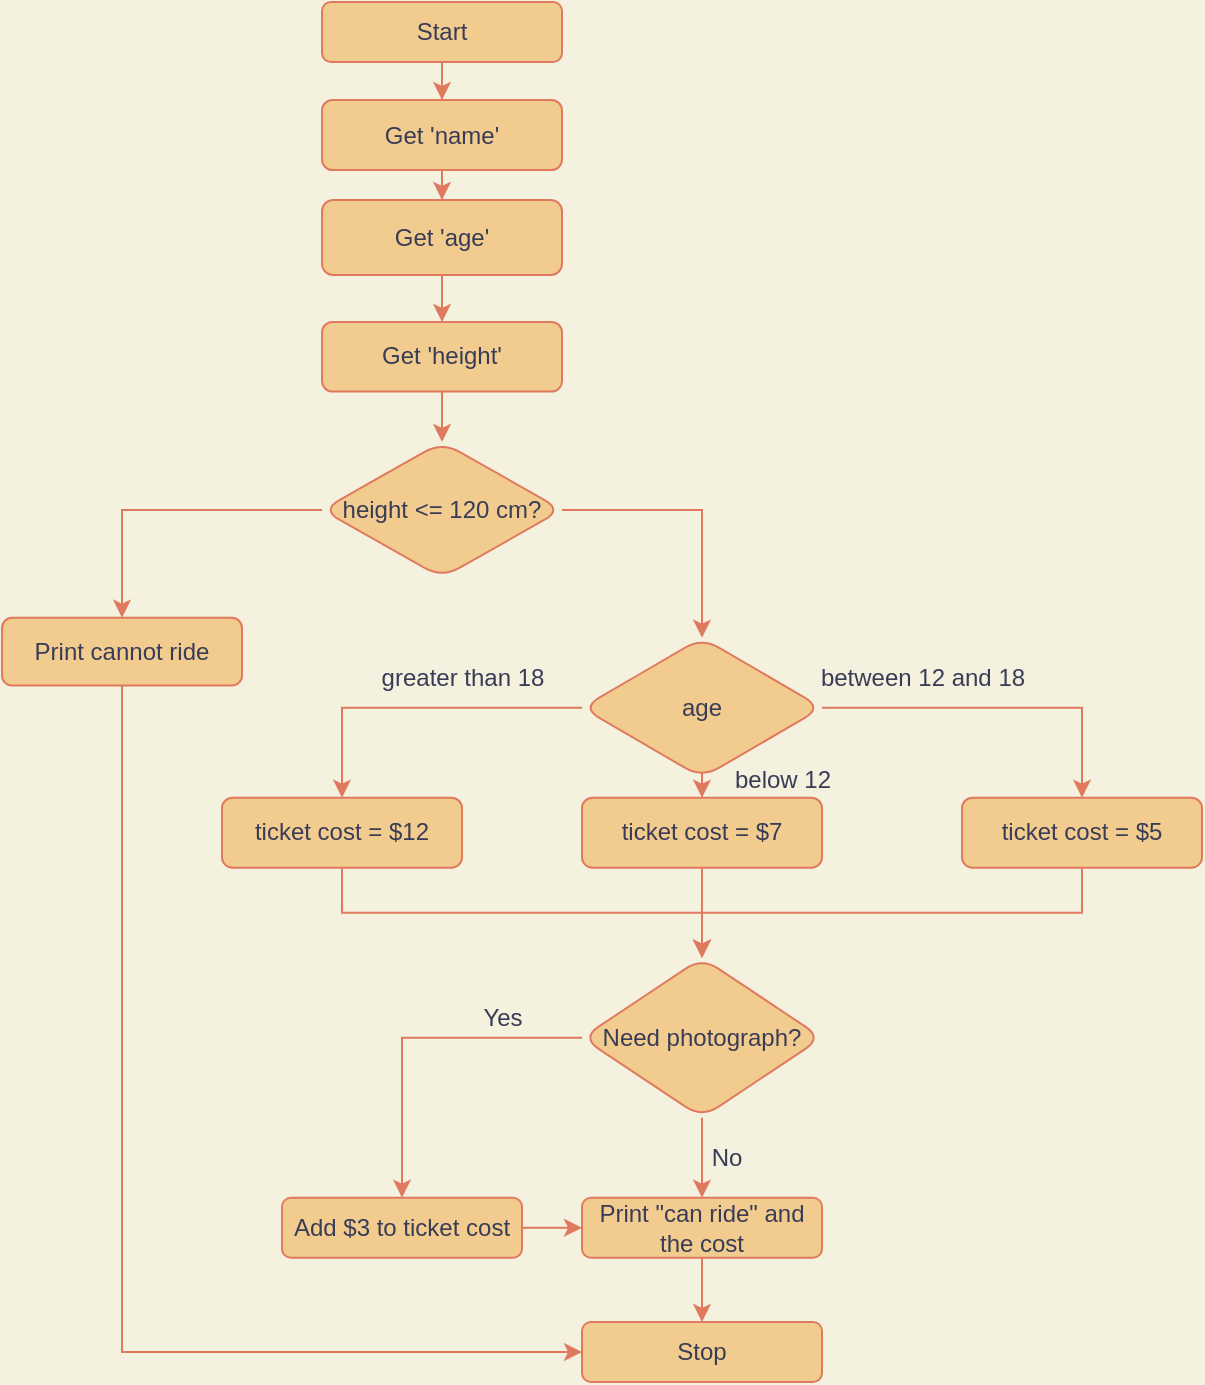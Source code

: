 <mxfile version="20.6.1" type="device"><diagram id="p8jVWCvcy2z5SEv1Zveb" name="Page-1"><mxGraphModel dx="1643" dy="777" grid="1" gridSize="10" guides="1" tooltips="1" connect="1" arrows="1" fold="1" page="1" pageScale="1" pageWidth="1100" pageHeight="850" background="#F4F1DE" math="0" shadow="0"><root><mxCell id="0"/><mxCell id="1" parent="0"/><mxCell id="O9eT3qfvMnzssSp4jbBI-5" value="" style="edgeStyle=orthogonalEdgeStyle;rounded=0;orthogonalLoop=1;jettySize=auto;html=1;strokeColor=#E07A5F;fontColor=#393C56;fillColor=#F2CC8F;" parent="1" source="O9eT3qfvMnzssSp4jbBI-1" target="O9eT3qfvMnzssSp4jbBI-4" edge="1"><mxGeometry relative="1" as="geometry"/></mxCell><mxCell id="O9eT3qfvMnzssSp4jbBI-1" value="Start" style="rounded=1;whiteSpace=wrap;html=1;strokeColor=#E07A5F;fontColor=#393C56;fillColor=#F2CC8F;" parent="1" vertex="1"><mxGeometry x="370" y="80" width="120" height="30" as="geometry"/></mxCell><mxCell id="O9eT3qfvMnzssSp4jbBI-7" value="" style="edgeStyle=orthogonalEdgeStyle;rounded=0;orthogonalLoop=1;jettySize=auto;html=1;strokeColor=#E07A5F;fontColor=#393C56;fillColor=#F2CC8F;" parent="1" source="O9eT3qfvMnzssSp4jbBI-4" target="O9eT3qfvMnzssSp4jbBI-6" edge="1"><mxGeometry relative="1" as="geometry"/></mxCell><mxCell id="O9eT3qfvMnzssSp4jbBI-4" value="Get 'name'" style="whiteSpace=wrap;html=1;fillColor=#F2CC8F;strokeColor=#E07A5F;fontColor=#393C56;rounded=1;" parent="1" vertex="1"><mxGeometry x="370" y="129" width="120" height="35" as="geometry"/></mxCell><mxCell id="O9eT3qfvMnzssSp4jbBI-9" value="" style="edgeStyle=orthogonalEdgeStyle;rounded=0;orthogonalLoop=1;jettySize=auto;html=1;strokeColor=#E07A5F;fontColor=#393C56;fillColor=#F2CC8F;" parent="1" source="O9eT3qfvMnzssSp4jbBI-6" target="O9eT3qfvMnzssSp4jbBI-8" edge="1"><mxGeometry relative="1" as="geometry"/></mxCell><mxCell id="O9eT3qfvMnzssSp4jbBI-6" value="Get 'age'" style="whiteSpace=wrap;html=1;fillColor=#F2CC8F;strokeColor=#E07A5F;fontColor=#393C56;rounded=1;" parent="1" vertex="1"><mxGeometry x="370" y="179" width="120" height="37.5" as="geometry"/></mxCell><mxCell id="O9eT3qfvMnzssSp4jbBI-12" value="" style="edgeStyle=orthogonalEdgeStyle;rounded=0;orthogonalLoop=1;jettySize=auto;html=1;strokeColor=#E07A5F;fontColor=#393C56;fillColor=#F2CC8F;" parent="1" source="O9eT3qfvMnzssSp4jbBI-8" target="O9eT3qfvMnzssSp4jbBI-11" edge="1"><mxGeometry relative="1" as="geometry"/></mxCell><mxCell id="O9eT3qfvMnzssSp4jbBI-8" value="Get 'height'" style="rounded=1;whiteSpace=wrap;html=1;fillColor=#F2CC8F;strokeColor=#E07A5F;fontColor=#393C56;" parent="1" vertex="1"><mxGeometry x="370" y="240" width="120" height="34.75" as="geometry"/></mxCell><mxCell id="O9eT3qfvMnzssSp4jbBI-14" value="" style="edgeStyle=orthogonalEdgeStyle;rounded=0;orthogonalLoop=1;jettySize=auto;html=1;strokeColor=#E07A5F;fontColor=#393C56;fillColor=#F2CC8F;" parent="1" source="O9eT3qfvMnzssSp4jbBI-11" target="O9eT3qfvMnzssSp4jbBI-13" edge="1"><mxGeometry relative="1" as="geometry"/></mxCell><mxCell id="O9eT3qfvMnzssSp4jbBI-16" value="" style="edgeStyle=orthogonalEdgeStyle;rounded=0;orthogonalLoop=1;jettySize=auto;html=1;strokeColor=#E07A5F;fontColor=#393C56;fillColor=#F2CC8F;" parent="1" source="O9eT3qfvMnzssSp4jbBI-11" target="O9eT3qfvMnzssSp4jbBI-15" edge="1"><mxGeometry relative="1" as="geometry"/></mxCell><mxCell id="O9eT3qfvMnzssSp4jbBI-11" value="height &amp;lt;= 120 cm?" style="rhombus;whiteSpace=wrap;html=1;fillColor=#F2CC8F;strokeColor=#E07A5F;fontColor=#393C56;rounded=1;" parent="1" vertex="1"><mxGeometry x="370" y="300" width="120" height="67.88" as="geometry"/></mxCell><mxCell id="O9eT3qfvMnzssSp4jbBI-48" style="edgeStyle=orthogonalEdgeStyle;rounded=0;orthogonalLoop=1;jettySize=auto;html=1;exitX=0.5;exitY=1;exitDx=0;exitDy=0;entryX=0;entryY=0.5;entryDx=0;entryDy=0;strokeColor=#E07A5F;fontColor=#393C56;fillColor=#F2CC8F;" parent="1" source="O9eT3qfvMnzssSp4jbBI-13" target="O9eT3qfvMnzssSp4jbBI-46" edge="1"><mxGeometry relative="1" as="geometry"/></mxCell><mxCell id="O9eT3qfvMnzssSp4jbBI-13" value="Print cannot ride" style="whiteSpace=wrap;html=1;fillColor=#F2CC8F;strokeColor=#E07A5F;fontColor=#393C56;rounded=1;" parent="1" vertex="1"><mxGeometry x="210" y="387.87" width="120" height="33.93" as="geometry"/></mxCell><mxCell id="O9eT3qfvMnzssSp4jbBI-18" value="" style="edgeStyle=orthogonalEdgeStyle;rounded=0;orthogonalLoop=1;jettySize=auto;html=1;strokeColor=#E07A5F;fontColor=#393C56;fillColor=#F2CC8F;" parent="1" source="O9eT3qfvMnzssSp4jbBI-15" target="O9eT3qfvMnzssSp4jbBI-17" edge="1"><mxGeometry relative="1" as="geometry"/></mxCell><mxCell id="O9eT3qfvMnzssSp4jbBI-20" value="" style="edgeStyle=orthogonalEdgeStyle;rounded=0;orthogonalLoop=1;jettySize=auto;html=1;strokeColor=#E07A5F;fontColor=#393C56;fillColor=#F2CC8F;" parent="1" source="O9eT3qfvMnzssSp4jbBI-15" target="O9eT3qfvMnzssSp4jbBI-19" edge="1"><mxGeometry relative="1" as="geometry"/></mxCell><mxCell id="O9eT3qfvMnzssSp4jbBI-24" value="" style="edgeStyle=orthogonalEdgeStyle;rounded=0;orthogonalLoop=1;jettySize=auto;html=1;strokeColor=#E07A5F;fontColor=#393C56;fillColor=#F2CC8F;" parent="1" source="O9eT3qfvMnzssSp4jbBI-15" target="O9eT3qfvMnzssSp4jbBI-23" edge="1"><mxGeometry relative="1" as="geometry"/></mxCell><mxCell id="O9eT3qfvMnzssSp4jbBI-15" value="age" style="rhombus;whiteSpace=wrap;html=1;fillColor=#F2CC8F;strokeColor=#E07A5F;fontColor=#393C56;rounded=1;" parent="1" vertex="1"><mxGeometry x="500" y="397.87" width="120" height="70" as="geometry"/></mxCell><mxCell id="O9eT3qfvMnzssSp4jbBI-37" style="edgeStyle=orthogonalEdgeStyle;rounded=0;orthogonalLoop=1;jettySize=auto;html=1;exitX=0.5;exitY=1;exitDx=0;exitDy=0;entryX=0.5;entryY=0;entryDx=0;entryDy=0;strokeColor=#E07A5F;fontColor=#393C56;fillColor=#F2CC8F;" parent="1" source="O9eT3qfvMnzssSp4jbBI-17" target="O9eT3qfvMnzssSp4jbBI-29" edge="1"><mxGeometry relative="1" as="geometry"/></mxCell><mxCell id="O9eT3qfvMnzssSp4jbBI-17" value="ticket cost = $12" style="whiteSpace=wrap;html=1;fillColor=#F2CC8F;strokeColor=#E07A5F;fontColor=#393C56;rounded=1;" parent="1" vertex="1"><mxGeometry x="320" y="477.87" width="120" height="35" as="geometry"/></mxCell><mxCell id="O9eT3qfvMnzssSp4jbBI-36" style="edgeStyle=orthogonalEdgeStyle;rounded=0;orthogonalLoop=1;jettySize=auto;html=1;exitX=0.5;exitY=1;exitDx=0;exitDy=0;entryX=0.5;entryY=0;entryDx=0;entryDy=0;strokeColor=#E07A5F;fontColor=#393C56;fillColor=#F2CC8F;" parent="1" source="O9eT3qfvMnzssSp4jbBI-19" target="O9eT3qfvMnzssSp4jbBI-29" edge="1"><mxGeometry relative="1" as="geometry"/></mxCell><mxCell id="O9eT3qfvMnzssSp4jbBI-19" value="ticket cost = $5" style="whiteSpace=wrap;html=1;fillColor=#F2CC8F;strokeColor=#E07A5F;fontColor=#393C56;rounded=1;" parent="1" vertex="1"><mxGeometry x="690" y="477.87" width="120" height="35" as="geometry"/></mxCell><mxCell id="O9eT3qfvMnzssSp4jbBI-32" style="edgeStyle=orthogonalEdgeStyle;rounded=0;orthogonalLoop=1;jettySize=auto;html=1;exitX=0.5;exitY=1;exitDx=0;exitDy=0;entryX=0.5;entryY=0;entryDx=0;entryDy=0;strokeColor=#E07A5F;fontColor=#393C56;fillColor=#F2CC8F;" parent="1" source="O9eT3qfvMnzssSp4jbBI-23" target="O9eT3qfvMnzssSp4jbBI-29" edge="1"><mxGeometry relative="1" as="geometry"/></mxCell><mxCell id="O9eT3qfvMnzssSp4jbBI-23" value="ticket cost = $7" style="whiteSpace=wrap;html=1;fillColor=#F2CC8F;strokeColor=#E07A5F;fontColor=#393C56;rounded=1;" parent="1" vertex="1"><mxGeometry x="500" y="477.87" width="120" height="35" as="geometry"/></mxCell><mxCell id="O9eT3qfvMnzssSp4jbBI-25" value="greater than 18" style="text;html=1;align=center;verticalAlign=middle;resizable=0;points=[];autosize=1;strokeColor=none;fillColor=none;fontColor=#393C56;" parent="1" vertex="1"><mxGeometry x="390" y="402.87" width="100" height="30" as="geometry"/></mxCell><mxCell id="O9eT3qfvMnzssSp4jbBI-27" value="between 12 and 18" style="text;html=1;align=center;verticalAlign=middle;resizable=0;points=[];autosize=1;strokeColor=none;fillColor=none;fontColor=#393C56;" parent="1" vertex="1"><mxGeometry x="605" y="402.87" width="130" height="30" as="geometry"/></mxCell><mxCell id="O9eT3qfvMnzssSp4jbBI-28" value="below 12" style="text;html=1;align=center;verticalAlign=middle;resizable=0;points=[];autosize=1;strokeColor=none;fillColor=none;fontColor=#393C56;" parent="1" vertex="1"><mxGeometry x="565" y="453.87" width="70" height="30" as="geometry"/></mxCell><mxCell id="O9eT3qfvMnzssSp4jbBI-39" value="" style="edgeStyle=orthogonalEdgeStyle;rounded=0;orthogonalLoop=1;jettySize=auto;html=1;strokeColor=#E07A5F;fontColor=#393C56;fillColor=#F2CC8F;" parent="1" source="O9eT3qfvMnzssSp4jbBI-29" target="O9eT3qfvMnzssSp4jbBI-38" edge="1"><mxGeometry relative="1" as="geometry"/></mxCell><mxCell id="O9eT3qfvMnzssSp4jbBI-45" style="edgeStyle=orthogonalEdgeStyle;rounded=0;orthogonalLoop=1;jettySize=auto;html=1;exitX=0.5;exitY=1;exitDx=0;exitDy=0;entryX=0.5;entryY=0;entryDx=0;entryDy=0;strokeColor=#E07A5F;fontColor=#393C56;fillColor=#F2CC8F;" parent="1" source="O9eT3qfvMnzssSp4jbBI-29" target="O9eT3qfvMnzssSp4jbBI-42" edge="1"><mxGeometry relative="1" as="geometry"/></mxCell><mxCell id="O9eT3qfvMnzssSp4jbBI-29" value="Need photograph?" style="rhombus;whiteSpace=wrap;html=1;strokeColor=#E07A5F;fontColor=#393C56;fillColor=#F2CC8F;rounded=1;" parent="1" vertex="1"><mxGeometry x="500" y="557.87" width="120" height="80" as="geometry"/></mxCell><mxCell id="O9eT3qfvMnzssSp4jbBI-43" value="" style="edgeStyle=orthogonalEdgeStyle;rounded=0;orthogonalLoop=1;jettySize=auto;html=1;strokeColor=#E07A5F;fontColor=#393C56;fillColor=#F2CC8F;" parent="1" source="O9eT3qfvMnzssSp4jbBI-38" target="O9eT3qfvMnzssSp4jbBI-42" edge="1"><mxGeometry relative="1" as="geometry"/></mxCell><mxCell id="O9eT3qfvMnzssSp4jbBI-38" value="Add $3 to ticket cost" style="whiteSpace=wrap;html=1;fillColor=#F2CC8F;strokeColor=#E07A5F;fontColor=#393C56;rounded=1;" parent="1" vertex="1"><mxGeometry x="350" y="677.87" width="120" height="30" as="geometry"/></mxCell><mxCell id="O9eT3qfvMnzssSp4jbBI-47" value="" style="edgeStyle=orthogonalEdgeStyle;rounded=0;orthogonalLoop=1;jettySize=auto;html=1;strokeColor=#E07A5F;fontColor=#393C56;fillColor=#F2CC8F;" parent="1" source="O9eT3qfvMnzssSp4jbBI-42" target="O9eT3qfvMnzssSp4jbBI-46" edge="1"><mxGeometry relative="1" as="geometry"/></mxCell><mxCell id="O9eT3qfvMnzssSp4jbBI-42" value="Print &quot;can ride&quot; and the cost" style="whiteSpace=wrap;html=1;fillColor=#F2CC8F;strokeColor=#E07A5F;fontColor=#393C56;rounded=1;" parent="1" vertex="1"><mxGeometry x="500" y="677.87" width="120" height="30" as="geometry"/></mxCell><mxCell id="O9eT3qfvMnzssSp4jbBI-46" value="Stop" style="whiteSpace=wrap;html=1;fillColor=#F2CC8F;strokeColor=#E07A5F;fontColor=#393C56;rounded=1;" parent="1" vertex="1"><mxGeometry x="500" y="740" width="120" height="30" as="geometry"/></mxCell><mxCell id="O9eT3qfvMnzssSp4jbBI-49" value="Yes" style="text;html=1;align=center;verticalAlign=middle;resizable=0;points=[];autosize=1;strokeColor=none;fillColor=none;fontColor=#393C56;" parent="1" vertex="1"><mxGeometry x="440" y="572.87" width="40" height="30" as="geometry"/></mxCell><mxCell id="O9eT3qfvMnzssSp4jbBI-50" value="No" style="text;html=1;align=center;verticalAlign=middle;resizable=0;points=[];autosize=1;strokeColor=none;fillColor=none;fontColor=#393C56;" parent="1" vertex="1"><mxGeometry x="552" y="642.87" width="40" height="30" as="geometry"/></mxCell></root></mxGraphModel></diagram></mxfile>